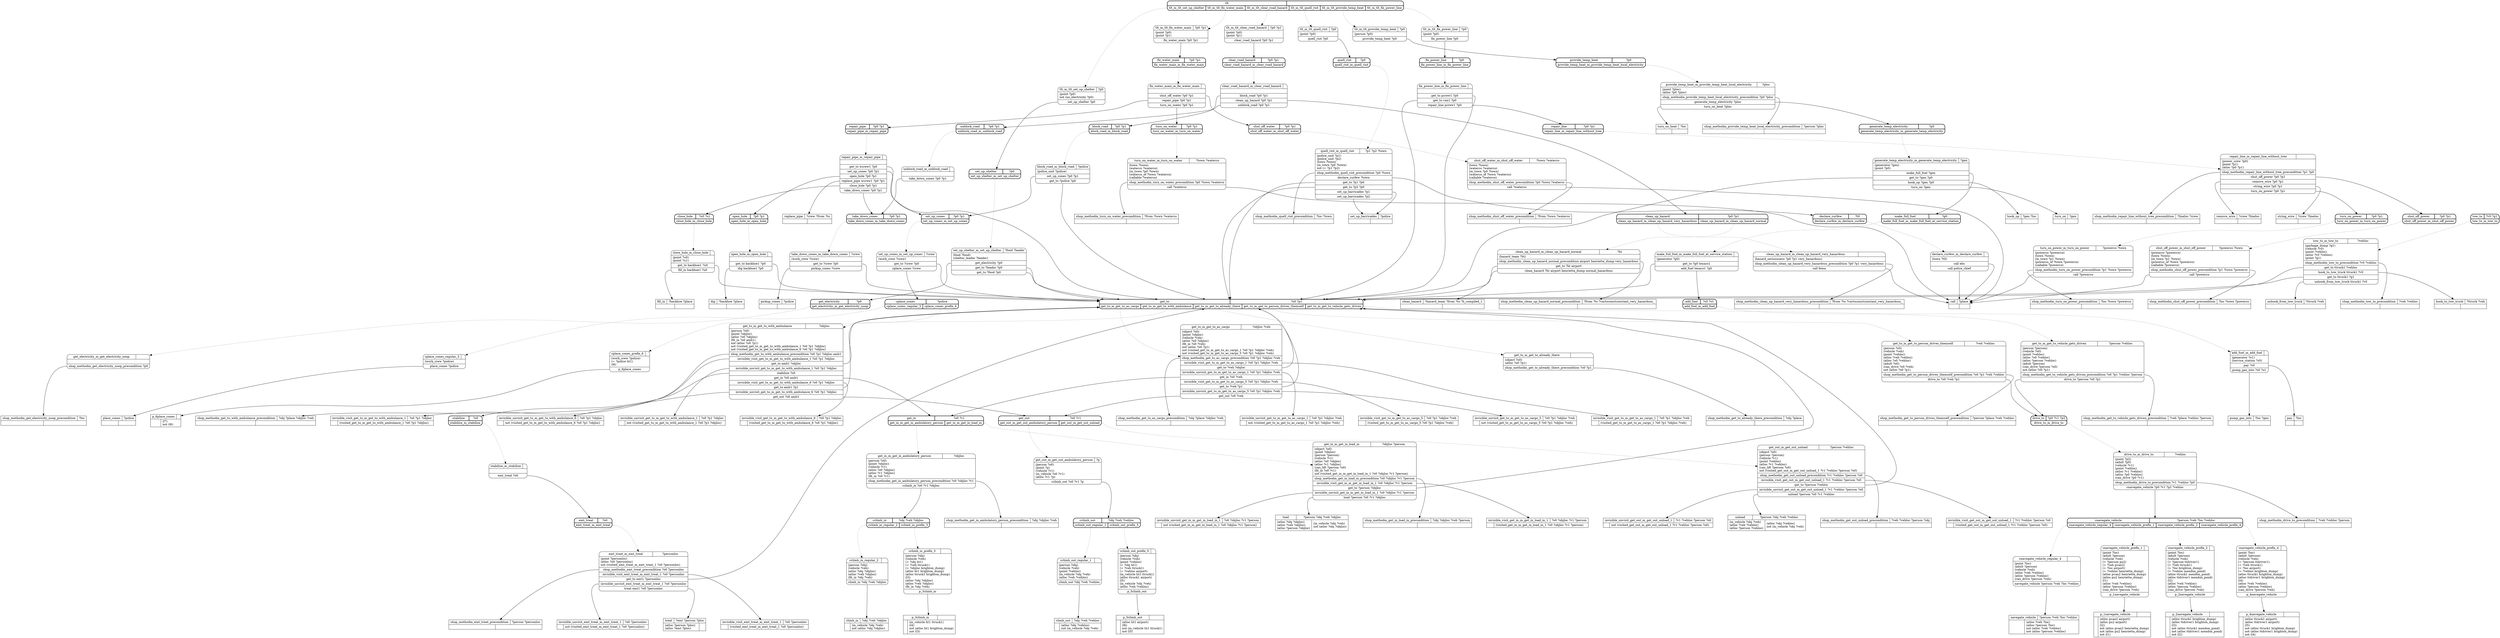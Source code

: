 // Generated by Hype
digraph "somedomain" {
  nodesep=1
  ranksep=1
  // Operators
  "navegate_vehicle" [
    shape=record
    label="{{navegate_vehicle|?person ?veh ?loc ?vehloc}|{|(atloc ?veh ?loc)\l(atloc ?person ?loc)\lnot (atloc ?veh ?vehloc)\lnot (atloc ?person ?vehloc)\l}}"
  ]
  "climb_in" [
    shape=record
    label="{{climb_in|?obj ?veh ?objloc}|{|(in_vehicle ?obj ?veh)\lnot (atloc ?obj ?objloc)\l}}"
  ]
  "climb_out" [
    shape=record
    label="{{climb_out|?obj ?veh ?vehloc}|{|(atloc ?obj ?vehloc)\lnot (in_vehicle ?obj ?veh)\l}}"
  ]
  "load" [
    shape=record
    label="{{load|?person ?obj ?veh ?objloc}|{(atloc ?obj ?objloc)\l(atloc ?veh ?objloc)\l(atloc ?person ?objloc)\l|(in_vehicle ?obj ?veh)\lnot (atloc ?obj ?objloc)\l}}"
  ]
  "unload" [
    shape=record
    label="{{unload|?person ?obj ?veh ?vehloc}|{(in_vehicle ?obj ?veh)\l(atloc ?veh ?vehloc)\l(atloc ?person ?vehloc)\l|(atloc ?obj ?vehloc)\lnot (in_vehicle ?obj ?veh)\l}}"
  ]
  "treat" [
    shape=record
    label="{{treat|?emt ?person ?ploc}|{(atloc ?person ?ploc)\l(atloc ?emt ?ploc)\l|}}"
  ]
  "call" [
    shape=record
    label="{{call|?place}|{|}}"
  ]
  "remove_wire" [
    shape=record
    label="{{remove_wire|?crew ?lineloc}|{|}}"
  ]
  "string_wire" [
    shape=record
    label="{{string_wire|?crew ?lineloc}|{|}}"
  ]
  "hook_up" [
    shape=record
    label="{{hook_up|?gen ?loc}|{|}}"
  ]
  "turn_on" [
    shape=record
    label="{{turn_on|?gen}|{|}}"
  ]
  "pay" [
    shape=record
    label="{{pay|?loc}|{|}}"
  ]
  "pump_gas_into" [
    shape=record
    label="{{pump_gas_into|?loc ?gen}|{|}}"
  ]
  "turn_on_heat" [
    shape=record
    label="{{turn_on_heat|?loc}|{|}}"
  ]
  "set_up_barricades" [
    shape=record
    label="{{set_up_barricades|?police}|{|}}"
  ]
  "place_cones" [
    shape=record
    label="{{place_cones|?police}|{|}}"
  ]
  "pickup_cones" [
    shape=record
    label="{{pickup_cones|?police}|{|}}"
  ]
  "hook_to_tow_truck" [
    shape=record
    label="{{hook_to_tow_truck|?ttruck ?veh}|{|}}"
  ]
  "unhook_from_tow_truck" [
    shape=record
    label="{{unhook_from_tow_truck|?ttruck ?veh}|{|}}"
  ]
  "dig" [
    shape=record
    label="{{dig|?backhoe ?place}|{|}}"
  ]
  "fill_in" [
    shape=record
    label="{{fill_in|?backhoe ?place}|{|}}"
  ]
  "replace_pipe" [
    shape=record
    label="{{replace_pipe|?crew ?from ?to}|{|}}"
  ]
  "clean_hazard" [
    shape=record
    label="{{clean_hazard|?hazard_team ?from ?to ?h_compiled_1}|{|}}"
  ]
  "p_1navegate_vehicle" [
    shape=record
    label="{{p_1navegate_vehicle|}|{|(atloc pvan2 airport)\l(atloc pu2 airport)\l(l2)\lnot (atloc pvan2 henrietta_dump)\lnot (atloc pu2 henrietta_dump)\lnot (l1)\l}}"
  ]
  "p_2navegate_vehicle" [
    shape=record
    label="{{p_2navegate_vehicle|}|{|(atloc ttruck1 brighton_dump)\l(atloc ttdriver1 brighton_dump)\l(l3)\lnot (atloc ttruck1 mendon_pond)\lnot (atloc ttdriver1 mendon_pond)\lnot (l2)\l}}"
  ]
  "p_3climb_in" [
    shape=record
    label="{{p_3climb_in|}|{|(in_vehicle ht1 ttruck1)\l(l4)\lnot (atloc ht1 brighton_dump)\lnot (l3)\l}}"
  ]
  "p_4navegate_vehicle" [
    shape=record
    label="{{p_4navegate_vehicle|}|{|(atloc ttruck1 airport)\l(atloc ttdriver1 airport)\l(l5)\lnot (atloc ttruck1 brighton_dump)\lnot (atloc ttdriver1 brighton_dump)\lnot (l4)\l}}"
  ]
  "p_5climb_out" [
    shape=record
    label="{{p_5climb_out|}|{|(atloc ht1 airport)\l(l6)\lnot (in_vehicle ht1 ttruck1)\lnot (l5)\l}}"
  ]
  "p_6place_cones" [
    shape=record
    label="{{p_6place_cones|}|{|(l7)\lnot (l6)\l}}"
  ]
  "shop_methodm_quell_riot_precondition" [
    shape=record
    label="{{shop_methodm_quell_riot_precondition|?loc ?town}|{|}}"
  ]
  "shop_methodm_provide_temp_heat_local_electricity_precondition" [
    shape=record
    label="{{shop_methodm_provide_temp_heat_local_electricity_precondition|?person ?ploc}|{|}}"
  ]
  "shop_methodm_clean_up_hazard_very_hazardous_precondition" [
    shape=record
    label="{{shop_methodm_clean_up_hazard_very_hazardous_precondition|?from ?to ?vartoconstconstant_very_hazardous_}|{|}}"
  ]
  "shop_methodm_clean_up_hazard_normal_precondition" [
    shape=record
    label="{{shop_methodm_clean_up_hazard_normal_precondition|?from ?to ?vartoconstconstant_very_hazardous_}|{|}}"
  ]
  "shop_methodm_get_electricity_noop_precondition" [
    shape=record
    label="{{shop_methodm_get_electricity_noop_precondition|?loc}|{|}}"
  ]
  "shop_methodm_tow_to_precondition" [
    shape=record
    label="{{shop_methodm_tow_to_precondition|?veh ?vehloc}|{|}}"
  ]
  "shop_methodm_repair_line_without_tree_precondition" [
    shape=record
    label="{{shop_methodm_repair_line_without_tree_precondition|?lineloc ?crew}|{|}}"
  ]
  "shop_methodm_shut_off_power_precondition" [
    shape=record
    label="{{shop_methodm_shut_off_power_precondition|?loc ?town ?powerco}|{|}}"
  ]
  "shop_methodm_turn_on_power_precondition" [
    shape=record
    label="{{shop_methodm_turn_on_power_precondition|?loc ?town ?powerco}|{|}}"
  ]
  "shop_methodm_shut_off_water_precondition" [
    shape=record
    label="{{shop_methodm_shut_off_water_precondition|?from ?town ?waterco}|{|}}"
  ]
  "shop_methodm_turn_on_water_precondition" [
    shape=record
    label="{{shop_methodm_turn_on_water_precondition|?from ?town ?waterco}|{|}}"
  ]
  "shop_methodm_emt_treat_precondition" [
    shape=record
    label="{{shop_methodm_emt_treat_precondition|?person ?personloc}|{|}}"
  ]
  "shop_methodm_get_to_already_there_precondition" [
    shape=record
    label="{{shop_methodm_get_to_already_there_precondition|?obj ?place}|{|}}"
  ]
  "shop_methodm_get_to_person_drives_themself_precondition" [
    shape=record
    label="{{shop_methodm_get_to_person_drives_themself_precondition|?person ?place ?veh ?vehloc}|{|}}"
  ]
  "shop_methodm_get_to_vehicle_gets_driven_precondition" [
    shape=record
    label="{{shop_methodm_get_to_vehicle_gets_driven_precondition|?veh ?place ?vehloc ?person}|{|}}"
  ]
  "shop_methodm_get_to_as_cargo_precondition" [
    shape=record
    label="{{shop_methodm_get_to_as_cargo_precondition|?obj ?place ?objloc ?veh}|{|}}"
  ]
  "shop_methodm_get_to_with_ambulance_precondition" [
    shape=record
    label="{{shop_methodm_get_to_with_ambulance_precondition|?obj ?place ?objloc ?veh}|{|}}"
  ]
  "shop_methodm_drive_to_precondition" [
    shape=record
    label="{{shop_methodm_drive_to_precondition|?veh ?vehloc ?person}|{|}}"
  ]
  "shop_methodm_get_in_ambulatory_person_precondition" [
    shape=record
    label="{{shop_methodm_get_in_ambulatory_person_precondition|?obj ?objloc ?veh}|{|}}"
  ]
  "shop_methodm_get_in_load_in_precondition" [
    shape=record
    label="{{shop_methodm_get_in_load_in_precondition|?obj ?objloc ?veh ?person}|{|}}"
  ]
  "shop_methodm_get_out_unload_precondition" [
    shape=record
    label="{{shop_methodm_get_out_unload_precondition|?veh ?vehloc ?person ?obj}|{|}}"
  ]
  "invisible_visit_get_to_m_get_to_as_cargo_1" [
    shape=record
    label="{{invisible_visit_get_to_m_get_to_as_cargo_1|?o0 ?p1 ?objloc ?veh}|{|(visited_get_to_m_get_to_as_cargo_1 ?o0 ?p1 ?objloc ?veh)\l}}"
  ]
  "invisible_unvisit_get_to_m_get_to_as_cargo_1" [
    shape=record
    label="{{invisible_unvisit_get_to_m_get_to_as_cargo_1|?o0 ?p1 ?objloc ?veh}|{|not (visited_get_to_m_get_to_as_cargo_1 ?o0 ?p1 ?objloc ?veh)\l}}"
  ]
  "invisible_visit_get_in_m_get_in_load_in_1" [
    shape=record
    label="{{invisible_visit_get_in_m_get_in_load_in_1|?o0 ?objloc ?v1 ?person}|{|(visited_get_in_m_get_in_load_in_1 ?o0 ?objloc ?v1 ?person)\l}}"
  ]
  "invisible_unvisit_get_in_m_get_in_load_in_1" [
    shape=record
    label="{{invisible_unvisit_get_in_m_get_in_load_in_1|?o0 ?objloc ?v1 ?person}|{|not (visited_get_in_m_get_in_load_in_1 ?o0 ?objloc ?v1 ?person)\l}}"
  ]
  "invisible_visit_get_to_m_get_to_as_cargo_5" [
    shape=record
    label="{{invisible_visit_get_to_m_get_to_as_cargo_5|?o0 ?p1 ?objloc ?veh}|{|(visited_get_to_m_get_to_as_cargo_5 ?o0 ?p1 ?objloc ?veh)\l}}"
  ]
  "invisible_unvisit_get_to_m_get_to_as_cargo_5" [
    shape=record
    label="{{invisible_unvisit_get_to_m_get_to_as_cargo_5|?o0 ?p1 ?objloc ?veh}|{|not (visited_get_to_m_get_to_as_cargo_5 ?o0 ?p1 ?objloc ?veh)\l}}"
  ]
  "invisible_visit_get_out_m_get_out_unload_1" [
    shape=record
    label="{{invisible_visit_get_out_m_get_out_unload_1|?v1 ?vehloc ?person ?o0}|{|(visited_get_out_m_get_out_unload_1 ?v1 ?vehloc ?person ?o0)\l}}"
  ]
  "invisible_unvisit_get_out_m_get_out_unload_1" [
    shape=record
    label="{{invisible_unvisit_get_out_m_get_out_unload_1|?v1 ?vehloc ?person ?o0}|{|not (visited_get_out_m_get_out_unload_1 ?v1 ?vehloc ?person ?o0)\l}}"
  ]
  "invisible_visit_get_to_m_get_to_with_ambulance_1" [
    shape=record
    label="{{invisible_visit_get_to_m_get_to_with_ambulance_1|?o0 ?p1 ?objloc}|{|(visited_get_to_m_get_to_with_ambulance_1 ?o0 ?p1 ?objloc)\l}}"
  ]
  "invisible_unvisit_get_to_m_get_to_with_ambulance_1" [
    shape=record
    label="{{invisible_unvisit_get_to_m_get_to_with_ambulance_1|?o0 ?p1 ?objloc}|{|not (visited_get_to_m_get_to_with_ambulance_1 ?o0 ?p1 ?objloc)\l}}"
  ]
  "invisible_visit_emt_treat_m_emt_treat_1" [
    shape=record
    label="{{invisible_visit_emt_treat_m_emt_treat_1|?o0 ?personloc}|{|(visited_emt_treat_m_emt_treat_1 ?o0 ?personloc)\l}}"
  ]
  "invisible_unvisit_emt_treat_m_emt_treat_1" [
    shape=record
    label="{{invisible_unvisit_emt_treat_m_emt_treat_1|?o0 ?personloc}|{|not (visited_emt_treat_m_emt_treat_1 ?o0 ?personloc)\l}}"
  ]
  "invisible_visit_get_to_m_get_to_with_ambulance_6" [
    shape=record
    label="{{invisible_visit_get_to_m_get_to_with_ambulance_6|?o0 ?p1 ?objloc}|{|(visited_get_to_m_get_to_with_ambulance_6 ?o0 ?p1 ?objloc)\l}}"
  ]
  "invisible_unvisit_get_to_m_get_to_with_ambulance_6" [
    shape=record
    label="{{invisible_unvisit_get_to_m_get_to_with_ambulance_6|?o0 ?p1 ?objloc}|{|not (visited_get_to_m_get_to_with_ambulance_6 ?o0 ?p1 ?objloc)\l}}"
  ]
  // Methods
  "tlt" [
    shape=Mrecord
    style=bold
    label="{{tlt|}|{<n0>tlt_m_tlt_set_up_shelter|<n1>tlt_m_tlt_fix_water_main|<n2>tlt_m_tlt_clear_road_hazard|<n3>tlt_m_tlt_quell_riot|<n4>tlt_m_tlt_provide_temp_heat|<n5>tlt_m_tlt_fix_power_line}}"
  ]
  "label_tlt_m_tlt_set_up_shelter" [
    shape=Mrecord
    label="{{tlt_m_tlt_set_up_shelter|?p0}|(point ?p0)\lnot (no_electricity ?p0)\l|<n0>set_up_shelter ?p0}"
  ]
  "tlt":n0 -> "label_tlt_m_tlt_set_up_shelter" [style=dotted]
  "label_tlt_m_tlt_set_up_shelter":n0 -> "set_up_shelter"
  "label_tlt_m_tlt_fix_water_main" [
    shape=Mrecord
    label="{{tlt_m_tlt_fix_water_main|?p0 ?p1}|(point ?p0)\l(point ?p1)\l|<n0>fix_water_main ?p0 ?p1}"
  ]
  "tlt":n1 -> "label_tlt_m_tlt_fix_water_main" [style=dotted]
  "label_tlt_m_tlt_fix_water_main":n0 -> "fix_water_main"
  "label_tlt_m_tlt_clear_road_hazard" [
    shape=Mrecord
    label="{{tlt_m_tlt_clear_road_hazard|?p0 ?p1}|(point ?p0)\l(point ?p1)\l|<n0>clear_road_hazard ?p0 ?p1}"
  ]
  "tlt":n2 -> "label_tlt_m_tlt_clear_road_hazard" [style=dotted]
  "label_tlt_m_tlt_clear_road_hazard":n0 -> "clear_road_hazard"
  "label_tlt_m_tlt_quell_riot" [
    shape=Mrecord
    label="{{tlt_m_tlt_quell_riot|?p0}|(point ?p0)\l|<n0>quell_riot ?p0}"
  ]
  "tlt":n3 -> "label_tlt_m_tlt_quell_riot" [style=dotted]
  "label_tlt_m_tlt_quell_riot":n0 -> "quell_riot"
  "label_tlt_m_tlt_provide_temp_heat" [
    shape=Mrecord
    label="{{tlt_m_tlt_provide_temp_heat|?p0}|(person ?p0)\l|<n0>provide_temp_heat ?p0}"
  ]
  "tlt":n4 -> "label_tlt_m_tlt_provide_temp_heat" [style=dotted]
  "label_tlt_m_tlt_provide_temp_heat":n0 -> "provide_temp_heat"
  "label_tlt_m_tlt_fix_power_line" [
    shape=Mrecord
    label="{{tlt_m_tlt_fix_power_line|?p0}|(point ?p0)\l|<n0>fix_power_line ?p0}"
  ]
  "tlt":n5 -> "label_tlt_m_tlt_fix_power_line" [style=dotted]
  "label_tlt_m_tlt_fix_power_line":n0 -> "fix_power_line"
  "set_up_shelter" [
    shape=Mrecord
    style=bold
    label="{{set_up_shelter|?p0}|{<n0>set_up_shelter_m_set_up_shelter}}"
  ]
  "label_set_up_shelter_m_set_up_shelter" [
    shape=Mrecord
    label="{{set_up_shelter_m_set_up_shelter|?food ?leader}|(food ?food)\l(shelter_leader ?leader)\l|<n0>get_electricity ?p0|<n1>get_to ?leader ?p0|<n2>get_to ?food ?p0}"
  ]
  "set_up_shelter":n0 -> "label_set_up_shelter_m_set_up_shelter" [style=dotted]
  "label_set_up_shelter_m_set_up_shelter":n0 -> "get_electricity"
  "label_set_up_shelter_m_set_up_shelter":n1 -> "get_to"
  "label_set_up_shelter_m_set_up_shelter":n2 -> "get_to"
  "fix_water_main" [
    shape=Mrecord
    style=bold
    label="{{fix_water_main|?p0 ?p1}|{<n0>fix_water_main_m_fix_water_main}}"
  ]
  "label_fix_water_main_m_fix_water_main" [
    shape=Mrecord
    label="{{fix_water_main_m_fix_water_main|}||<n0>shut_off_water ?p0 ?p1|<n1>repair_pipe ?p0 ?p1|<n2>turn_on_water ?p0 ?p1}"
  ]
  "fix_water_main":n0 -> "label_fix_water_main_m_fix_water_main" [style=dotted]
  "label_fix_water_main_m_fix_water_main":n0 -> "shut_off_water"
  "label_fix_water_main_m_fix_water_main":n1 -> "repair_pipe"
  "label_fix_water_main_m_fix_water_main":n2 -> "turn_on_water"
  "clear_road_hazard" [
    shape=Mrecord
    style=bold
    label="{{clear_road_hazard|?p0 ?p1}|{<n0>clear_road_hazard_m_clear_road_hazard}}"
  ]
  "label_clear_road_hazard_m_clear_road_hazard" [
    shape=Mrecord
    label="{{clear_road_hazard_m_clear_road_hazard|}||<n0>block_road ?p0 ?p1|<n1>clean_up_hazard ?p0 ?p1|<n2>unblock_road ?p0 ?p1}"
  ]
  "clear_road_hazard":n0 -> "label_clear_road_hazard_m_clear_road_hazard" [style=dotted]
  "label_clear_road_hazard_m_clear_road_hazard":n0 -> "block_road"
  "label_clear_road_hazard_m_clear_road_hazard":n1 -> "clean_up_hazard"
  "label_clear_road_hazard_m_clear_road_hazard":n2 -> "unblock_road"
  "quell_riot" [
    shape=Mrecord
    style=bold
    label="{{quell_riot|?p0}|{<n0>quell_riot_m_quell_riot}}"
  ]
  "label_quell_riot_m_quell_riot" [
    shape=Mrecord
    label="{{quell_riot_m_quell_riot|?p1 ?p2 ?town}|(police_unit ?p1)\l(police_unit ?p2)\l(town ?town)\l(in_town ?p0 ?town)\lnot (= ?p1 ?p2)\l|<n0>shop_methodm_quell_riot_precondition ?p0 ?town|<n1>declare_curfew ?town|<n2>get_to ?p1 ?p0|<n3>get_to ?p2 ?p0|<n4>set_up_barricades ?p1|<n5>set_up_barricades ?p2}"
  ]
  "quell_riot":n0 -> "label_quell_riot_m_quell_riot" [style=dotted]
  "label_quell_riot_m_quell_riot":n0 -> "shop_methodm_quell_riot_precondition"
  "label_quell_riot_m_quell_riot":n1 -> "declare_curfew"
  "label_quell_riot_m_quell_riot":n2 -> "get_to"
  "label_quell_riot_m_quell_riot":n3 -> "get_to"
  "label_quell_riot_m_quell_riot":n4 -> "set_up_barricades"
  "label_quell_riot_m_quell_riot":n5 -> "set_up_barricades"
  "provide_temp_heat" [
    shape=Mrecord
    style=bold
    label="{{provide_temp_heat|?p0}|{<n0>provide_temp_heat_m_provide_temp_heat_local_electricity}}"
  ]
  "label_provide_temp_heat_m_provide_temp_heat_local_electricity" [
    shape=Mrecord
    label="{{provide_temp_heat_m_provide_temp_heat_local_electricity|?ploc}|(point ?ploc)\l(atloc ?p0 ?ploc)\l|<n0>shop_methodm_provide_temp_heat_local_electricity_precondition ?p0 ?ploc|<n1>generate_temp_electricity ?ploc|<n2>turn_on_heat ?ploc}"
  ]
  "provide_temp_heat":n0 -> "label_provide_temp_heat_m_provide_temp_heat_local_electricity" [style=dotted]
  "label_provide_temp_heat_m_provide_temp_heat_local_electricity":n0 -> "shop_methodm_provide_temp_heat_local_electricity_precondition"
  "label_provide_temp_heat_m_provide_temp_heat_local_electricity":n1 -> "generate_temp_electricity"
  "label_provide_temp_heat_m_provide_temp_heat_local_electricity":n2 -> "turn_on_heat"
  "fix_power_line" [
    shape=Mrecord
    style=bold
    label="{{fix_power_line|?p0}|{<n0>fix_power_line_m_fix_power_line}}"
  ]
  "label_fix_power_line_m_fix_power_line" [
    shape=Mrecord
    label="{{fix_power_line_m_fix_power_line|}||<n0>get_to pcrew1 ?p0|<n1>get_to van1 ?p0|<n2>repair_line pcrew1 ?p0}"
  ]
  "fix_power_line":n0 -> "label_fix_power_line_m_fix_power_line" [style=dotted]
  "label_fix_power_line_m_fix_power_line":n0 -> "get_to"
  "label_fix_power_line_m_fix_power_line":n1 -> "get_to"
  "label_fix_power_line_m_fix_power_line":n2 -> "repair_line"
  "turn_on_power" [
    shape=Mrecord
    style=bold
    label="{{turn_on_power|?p0 ?p1}|{<n0>turn_on_power_m_turn_on_power}}"
  ]
  "label_turn_on_power_m_turn_on_power" [
    shape=Mrecord
    label="{{turn_on_power_m_turn_on_power|?powerco ?town}|(powerco ?powerco)\l(town ?town)\l(in_town ?p1 ?town)\l(powerco_of ?town ?powerco)\l(callable ?powerco)\l|<n0>shop_methodm_turn_on_power_precondition ?p1 ?town ?powerco|<n1>call ?powerco}"
  ]
  "turn_on_power":n0 -> "label_turn_on_power_m_turn_on_power" [style=dotted]
  "label_turn_on_power_m_turn_on_power":n0 -> "shop_methodm_turn_on_power_precondition"
  "label_turn_on_power_m_turn_on_power":n1 -> "call"
  "close_hole" [
    shape=Mrecord
    style=bold
    label="{{close_hole|?u0 ?u1}|{<n0>close_hole_m_close_hole}}"
  ]
  "label_close_hole_m_close_hole" [
    shape=Mrecord
    label="{{close_hole_m_close_hole|}|(point ?u0)\l(point ?u1)\l|<n0>get_to backhoe1 ?u0|<n1>fill_in backhoe1 ?u0}"
  ]
  "close_hole":n0 -> "label_close_hole_m_close_hole" [style=dotted]
  "label_close_hole_m_close_hole":n0 -> "get_to"
  "label_close_hole_m_close_hole":n1 -> "fill_in"
  "set_up_cones" [
    shape=Mrecord
    style=bold
    label="{{set_up_cones|?p0 ?p1}|{<n0>set_up_cones_m_set_up_cones}}"
  ]
  "label_set_up_cones_m_set_up_cones" [
    shape=Mrecord
    label="{{set_up_cones_m_set_up_cones|?crew}|(work_crew ?crew)\l|<n0>get_to ?crew ?p0|<n1>cplace_cones ?crew}"
  ]
  "set_up_cones":n0 -> "label_set_up_cones_m_set_up_cones" [style=dotted]
  "label_set_up_cones_m_set_up_cones":n0 -> "get_to"
  "label_set_up_cones_m_set_up_cones":n1 -> "cplace_cones"
  "get_in" [
    shape=Mrecord
    style=bold
    label="{{get_in|?o0 ?v1}|{<n0>get_in_m_get_in_ambulatory_person|<n1>get_in_m_get_in_load_in}}"
  ]
  "label_get_in_m_get_in_ambulatory_person" [
    shape=Mrecord
    label="{{get_in_m_get_in_ambulatory_person|?objloc}|(person ?o0)\l(point ?objloc)\l(vehicle ?v1)\l(atloc ?o0 ?objloc)\l(atloc ?v1 ?objloc)\l(fit_in ?o0 ?v1)\l|<n0>shop_methodm_get_in_ambulatory_person_precondition ?o0 ?objloc ?v1|<n1>cclimb_in ?o0 ?v1 ?objloc}"
  ]
  "get_in":n0 -> "label_get_in_m_get_in_ambulatory_person" [style=dotted]
  "label_get_in_m_get_in_ambulatory_person":n0 -> "shop_methodm_get_in_ambulatory_person_precondition"
  "label_get_in_m_get_in_ambulatory_person":n1 -> "cclimb_in"
  "label_get_in_m_get_in_load_in" [
    shape=Mrecord
    label="{{get_in_m_get_in_load_in|?objloc ?person}|(object ?o0)\l(point ?objloc)\l(person ?person)\l(vehicle ?v1)\l(atloc ?o0 ?objloc)\l(atloc ?v1 ?objloc)\l(can_lift ?person ?o0)\l(fit_in ?o0 ?v1)\lnot (visited_get_in_m_get_in_load_in_1 ?o0 ?objloc ?v1 ?person)\l|<n0>shop_methodm_get_in_load_in_precondition ?o0 ?objloc ?v1 ?person|<n1>invisible_visit_get_in_m_get_in_load_in_1 ?o0 ?objloc ?v1 ?person|<n2>get_to ?person ?objloc|<n3>invisible_unvisit_get_in_m_get_in_load_in_1 ?o0 ?objloc ?v1 ?person|<n4>load ?person ?o0 ?v1 ?objloc}"
  ]
  "get_in":n1 -> "label_get_in_m_get_in_load_in" [style=dotted]
  "label_get_in_m_get_in_load_in":n0 -> "shop_methodm_get_in_load_in_precondition"
  "label_get_in_m_get_in_load_in":n1 -> "invisible_visit_get_in_m_get_in_load_in_1"
  "label_get_in_m_get_in_load_in":n2 -> "get_to"
  "label_get_in_m_get_in_load_in":n3 -> "invisible_unvisit_get_in_m_get_in_load_in_1"
  "label_get_in_m_get_in_load_in":n4 -> "load"
  "get_to" [
    shape=Mrecord
    style=bold
    label="{{get_to|?o0 ?p1}|{<n0>get_to_m_get_to_as_cargo|<n1>get_to_m_get_to_with_ambulance|<n2>get_to_m_get_to_already_there|<n3>get_to_m_get_to_person_drives_themself|<n4>get_to_m_get_to_vehicle_gets_driven}}"
  ]
  "label_get_to_m_get_to_as_cargo" [
    shape=Mrecord
    label="{{get_to_m_get_to_as_cargo|?objloc ?veh}|(object ?o0)\l(point ?objloc)\l(vehicle ?veh)\l(atloc ?o0 ?objloc)\l(fit_in ?o0 ?veh)\lnot (atloc ?o0 ?p1)\lnot (visited_get_to_m_get_to_as_cargo_1 ?o0 ?p1 ?objloc ?veh)\lnot (visited_get_to_m_get_to_as_cargo_5 ?o0 ?p1 ?objloc ?veh)\l|<n0>shop_methodm_get_to_as_cargo_precondition ?o0 ?p1 ?objloc ?veh|<n1>invisible_visit_get_to_m_get_to_as_cargo_1 ?o0 ?p1 ?objloc ?veh|<n2>get_to ?veh ?objloc|<n3>invisible_unvisit_get_to_m_get_to_as_cargo_1 ?o0 ?p1 ?objloc ?veh|<n4>get_in ?o0 ?veh|<n5>invisible_visit_get_to_m_get_to_as_cargo_5 ?o0 ?p1 ?objloc ?veh|<n6>get_to ?veh ?p1|<n7>invisible_unvisit_get_to_m_get_to_as_cargo_5 ?o0 ?p1 ?objloc ?veh|<n8>get_out ?o0 ?veh}"
  ]
  "get_to":n0 -> "label_get_to_m_get_to_as_cargo" [style=dotted]
  "label_get_to_m_get_to_as_cargo":n0 -> "shop_methodm_get_to_as_cargo_precondition"
  "label_get_to_m_get_to_as_cargo":n1 -> "invisible_visit_get_to_m_get_to_as_cargo_1"
  "label_get_to_m_get_to_as_cargo":n2 -> "get_to"
  "label_get_to_m_get_to_as_cargo":n3 -> "invisible_unvisit_get_to_m_get_to_as_cargo_1"
  "label_get_to_m_get_to_as_cargo":n4 -> "get_in"
  "label_get_to_m_get_to_as_cargo":n5 -> "invisible_visit_get_to_m_get_to_as_cargo_5"
  "label_get_to_m_get_to_as_cargo":n6 -> "get_to"
  "label_get_to_m_get_to_as_cargo":n7 -> "invisible_unvisit_get_to_m_get_to_as_cargo_5"
  "label_get_to_m_get_to_as_cargo":n8 -> "get_out"
  "label_get_to_m_get_to_with_ambulance" [
    shape=Mrecord
    label="{{get_to_m_get_to_with_ambulance|?objloc}|(person ?o0)\l(point ?objloc)\l(atloc ?o0 ?objloc)\l(fit_in ?o0 amb1)\lnot (atloc ?o0 ?p1)\lnot (visited_get_to_m_get_to_with_ambulance_1 ?o0 ?p1 ?objloc)\lnot (visited_get_to_m_get_to_with_ambulance_6 ?o0 ?p1 ?objloc)\l|<n0>shop_methodm_get_to_with_ambulance_precondition ?o0 ?p1 ?objloc amb1|<n1>invisible_visit_get_to_m_get_to_with_ambulance_1 ?o0 ?p1 ?objloc|<n2>get_to amb1 ?objloc|<n3>invisible_unvisit_get_to_m_get_to_with_ambulance_1 ?o0 ?p1 ?objloc|<n4>stabilize ?o0|<n5>get_in ?o0 amb1|<n6>invisible_visit_get_to_m_get_to_with_ambulance_6 ?o0 ?p1 ?objloc|<n7>get_to amb1 ?p1|<n8>invisible_unvisit_get_to_m_get_to_with_ambulance_6 ?o0 ?p1 ?objloc|<n9>get_out ?o0 amb1}"
  ]
  "get_to":n1 -> "label_get_to_m_get_to_with_ambulance" [style=dotted]
  "label_get_to_m_get_to_with_ambulance":n0 -> "shop_methodm_get_to_with_ambulance_precondition"
  "label_get_to_m_get_to_with_ambulance":n1 -> "invisible_visit_get_to_m_get_to_with_ambulance_1"
  "label_get_to_m_get_to_with_ambulance":n2 -> "get_to"
  "label_get_to_m_get_to_with_ambulance":n3 -> "invisible_unvisit_get_to_m_get_to_with_ambulance_1"
  "label_get_to_m_get_to_with_ambulance":n4 -> "stabilize"
  "label_get_to_m_get_to_with_ambulance":n5 -> "get_in"
  "label_get_to_m_get_to_with_ambulance":n6 -> "invisible_visit_get_to_m_get_to_with_ambulance_6"
  "label_get_to_m_get_to_with_ambulance":n7 -> "get_to"
  "label_get_to_m_get_to_with_ambulance":n8 -> "invisible_unvisit_get_to_m_get_to_with_ambulance_6"
  "label_get_to_m_get_to_with_ambulance":n9 -> "get_out"
  "label_get_to_m_get_to_already_there" [
    shape=Mrecord
    label="{{get_to_m_get_to_already_there|}|(object ?o0)\l(atloc ?o0 ?p1)\l|<n0>shop_methodm_get_to_already_there_precondition ?o0 ?p1}"
  ]
  "get_to":n2 -> "label_get_to_m_get_to_already_there" [style=dotted]
  "label_get_to_m_get_to_already_there":n0 -> "shop_methodm_get_to_already_there_precondition"
  "label_get_to_m_get_to_person_drives_themself" [
    shape=Mrecord
    label="{{get_to_m_get_to_person_drives_themself|?veh ?vehloc}|(person ?o0)\l(vehicle ?veh)\l(point ?vehloc)\l(atloc ?veh ?vehloc)\l(atloc ?o0 ?vehloc)\l(adult ?o0)\l(can_drive ?o0 ?veh)\lnot (atloc ?o0 ?p1)\l|<n0>shop_methodm_get_to_person_drives_themself_precondition ?o0 ?p1 ?veh ?vehloc|<n1>drive_to ?o0 ?veh ?p1}"
  ]
  "get_to":n3 -> "label_get_to_m_get_to_person_drives_themself" [style=dotted]
  "label_get_to_m_get_to_person_drives_themself":n0 -> "shop_methodm_get_to_person_drives_themself_precondition"
  "label_get_to_m_get_to_person_drives_themself":n1 -> "drive_to"
  "label_get_to_m_get_to_vehicle_gets_driven" [
    shape=Mrecord
    label="{{get_to_m_get_to_vehicle_gets_driven|?person ?vehloc}|(person ?person)\l(vehicle ?o0)\l(point ?vehloc)\l(atloc ?o0 ?vehloc)\l(atloc ?person ?vehloc)\l(adult ?person)\l(can_drive ?person ?o0)\lnot (atloc ?o0 ?p1)\l|<n0>shop_methodm_get_to_vehicle_gets_driven_precondition ?o0 ?p1 ?vehloc ?person|<n1>drive_to ?person ?o0 ?p1}"
  ]
  "get_to":n4 -> "label_get_to_m_get_to_vehicle_gets_driven" [style=dotted]
  "label_get_to_m_get_to_vehicle_gets_driven":n0 -> "shop_methodm_get_to_vehicle_gets_driven_precondition"
  "label_get_to_m_get_to_vehicle_gets_driven":n1 -> "drive_to"
  "block_road" [
    shape=Mrecord
    style=bold
    label="{{block_road|?p0 ?p1}|{<n0>block_road_m_block_road}}"
  ]
  "label_block_road_m_block_road" [
    shape=Mrecord
    label="{{block_road_m_block_road|?police}|(police_unit ?police)\l|<n0>set_up_cones ?p0 ?p1|<n1>get_to ?police ?p0}"
  ]
  "block_road":n0 -> "label_block_road_m_block_road" [style=dotted]
  "label_block_road_m_block_road":n0 -> "set_up_cones"
  "label_block_road_m_block_road":n1 -> "get_to"
  "take_down_cones" [
    shape=Mrecord
    style=bold
    label="{{take_down_cones|?p0 ?p1}|{<n0>take_down_cones_m_take_down_cones}}"
  ]
  "label_take_down_cones_m_take_down_cones" [
    shape=Mrecord
    label="{{take_down_cones_m_take_down_cones|?crew}|(work_crew ?crew)\l|<n0>get_to ?crew ?p0|<n1>pickup_cones ?crew}"
  ]
  "take_down_cones":n0 -> "label_take_down_cones_m_take_down_cones" [style=dotted]
  "label_take_down_cones_m_take_down_cones":n0 -> "get_to"
  "label_take_down_cones_m_take_down_cones":n1 -> "pickup_cones"
  "shut_off_power" [
    shape=Mrecord
    style=bold
    label="{{shut_off_power|?p0 ?p1}|{<n0>shut_off_power_m_shut_off_power}}"
  ]
  "label_shut_off_power_m_shut_off_power" [
    shape=Mrecord
    label="{{shut_off_power_m_shut_off_power|?powerco ?town}|(powerco ?powerco)\l(town ?town)\l(in_town ?p1 ?town)\l(powerco_of ?town ?powerco)\l(callable ?powerco)\l|<n0>shop_methodm_shut_off_power_precondition ?p1 ?town ?powerco|<n1>call ?powerco}"
  ]
  "shut_off_power":n0 -> "label_shut_off_power_m_shut_off_power" [style=dotted]
  "label_shut_off_power_m_shut_off_power":n0 -> "shop_methodm_shut_off_power_precondition"
  "label_shut_off_power_m_shut_off_power":n1 -> "call"
  "open_hole" [
    shape=Mrecord
    style=bold
    label="{{open_hole|?p0 ?p1}|{<n0>open_hole_m_open_hole}}"
  ]
  "label_open_hole_m_open_hole" [
    shape=Mrecord
    label="{{open_hole_m_open_hole|}||<n0>get_to backhoe1 ?p0|<n1>dig backhoe1 ?p0}"
  ]
  "open_hole":n0 -> "label_open_hole_m_open_hole" [style=dotted]
  "label_open_hole_m_open_hole":n0 -> "get_to"
  "label_open_hole_m_open_hole":n1 -> "dig"
  "declare_curfew" [
    shape=Mrecord
    style=bold
    label="{{declare_curfew|?t0}|{<n0>declare_curfew_m_declare_curfew}}"
  ]
  "label_declare_curfew_m_declare_curfew" [
    shape=Mrecord
    label="{{declare_curfew_m_declare_curfew|}|(town ?t0)\l|<n0>call ebs|<n1>call police_chief}"
  ]
  "declare_curfew":n0 -> "label_declare_curfew_m_declare_curfew" [style=dotted]
  "label_declare_curfew_m_declare_curfew":n0 -> "call"
  "label_declare_curfew_m_declare_curfew":n1 -> "call"
  "turn_on_water" [
    shape=Mrecord
    style=bold
    label="{{turn_on_water|?p0 ?p1}|{<n0>turn_on_water_m_turn_on_water}}"
  ]
  "label_turn_on_water_m_turn_on_water" [
    shape=Mrecord
    label="{{turn_on_water_m_turn_on_water|?town ?waterco}|(town ?town)\l(waterco ?waterco)\l(in_town ?p0 ?town)\l(waterco_of ?town ?waterco)\l(callable ?waterco)\l|<n0>shop_methodm_turn_on_water_precondition ?p0 ?town ?waterco|<n1>call ?waterco}"
  ]
  "turn_on_water":n0 -> "label_turn_on_water_m_turn_on_water" [style=dotted]
  "label_turn_on_water_m_turn_on_water":n0 -> "shop_methodm_turn_on_water_precondition"
  "label_turn_on_water_m_turn_on_water":n1 -> "call"
  "shut_off_water" [
    shape=Mrecord
    style=bold
    label="{{shut_off_water|?p0 ?p1}|{<n0>shut_off_water_m_shut_off_water}}"
  ]
  "label_shut_off_water_m_shut_off_water" [
    shape=Mrecord
    label="{{shut_off_water_m_shut_off_water|?town ?waterco}|(town ?town)\l(waterco ?waterco)\l(in_town ?p0 ?town)\l(waterco_of ?town ?waterco)\l(callable ?waterco)\l|<n0>shop_methodm_shut_off_water_precondition ?p0 ?town ?waterco|<n1>call ?waterco}"
  ]
  "shut_off_water":n0 -> "label_shut_off_water_m_shut_off_water" [style=dotted]
  "label_shut_off_water_m_shut_off_water":n0 -> "shop_methodm_shut_off_water_precondition"
  "label_shut_off_water_m_shut_off_water":n1 -> "call"
  "clean_up_hazard" [
    shape=Mrecord
    style=bold
    label="{{clean_up_hazard|?p0 ?p1}|{<n0>clean_up_hazard_m_clean_up_hazard_very_hazardous|<n1>clean_up_hazard_m_clean_up_hazard_normal}}"
  ]
  "label_clean_up_hazard_m_clean_up_hazard_very_hazardous" [
    shape=Mrecord
    label="{{clean_up_hazard_m_clean_up_hazard_very_hazardous|}|(hazard_seriousness ?p0 ?p1 very_hazardous)\l|<n0>shop_methodm_clean_up_hazard_very_hazardous_precondition ?p0 ?p1 very_hazardous|<n1>call fema}"
  ]
  "clean_up_hazard":n0 -> "label_clean_up_hazard_m_clean_up_hazard_very_hazardous" [style=dotted]
  "label_clean_up_hazard_m_clean_up_hazard_very_hazardous":n0 -> "shop_methodm_clean_up_hazard_very_hazardous_precondition"
  "label_clean_up_hazard_m_clean_up_hazard_very_hazardous":n1 -> "call"
  "label_clean_up_hazard_m_clean_up_hazard_normal" [
    shape=Mrecord
    label="{{clean_up_hazard_m_clean_up_hazard_normal|?ht}|(hazard_team ?ht)\l|<n0>shop_methodm_clean_up_hazard_normal_precondition airport henrietta_dump very_hazardous|<n1>get_to ?ht airport|<n2>clean_hazard ?ht airport henrietta_dump normal_hazardous}"
  ]
  "clean_up_hazard":n1 -> "label_clean_up_hazard_m_clean_up_hazard_normal" [style=dotted]
  "label_clean_up_hazard_m_clean_up_hazard_normal":n0 -> "shop_methodm_clean_up_hazard_normal_precondition"
  "label_clean_up_hazard_m_clean_up_hazard_normal":n1 -> "get_to"
  "label_clean_up_hazard_m_clean_up_hazard_normal":n2 -> "clean_hazard"
  "drive_to" [
    shape=Mrecord
    style=bold
    label="{{drive_to|?p0 ?v1 ?p2}|{<n0>drive_to_m_drive_to}}"
  ]
  "label_drive_to_m_drive_to" [
    shape=Mrecord
    label="{{drive_to_m_drive_to|?vehloc}|(point ?p2)\l(adult ?p0)\l(vehicle ?v1)\l(point ?vehloc)\l(atloc ?v1 ?vehloc)\l(atloc ?p0 ?vehloc)\l(can_drive ?p0 ?v1)\l|<n0>shop_methodm_drive_to_precondition ?v1 ?vehloc ?p0|<n1>cnavegate_vehicle ?p0 ?v1 ?p2 ?vehloc}"
  ]
  "drive_to":n0 -> "label_drive_to_m_drive_to" [style=dotted]
  "label_drive_to_m_drive_to":n0 -> "shop_methodm_drive_to_precondition"
  "label_drive_to_m_drive_to":n1 -> "cnavegate_vehicle"
  "stabilize" [
    shape=Mrecord
    style=bold
    label="{{stabilize|?o0}|{<n0>stabilize_m_stabilize}}"
  ]
  "label_stabilize_m_stabilize" [
    shape=Mrecord
    label="{{stabilize_m_stabilize|}||<n0>emt_treat ?o0}"
  ]
  "stabilize":n0 -> "label_stabilize_m_stabilize" [style=dotted]
  "label_stabilize_m_stabilize":n0 -> "emt_treat"
  "unblock_road" [
    shape=Mrecord
    style=bold
    label="{{unblock_road|?p0 ?p1}|{<n0>unblock_road_m_unblock_road}}"
  ]
  "label_unblock_road_m_unblock_road" [
    shape=Mrecord
    label="{{unblock_road_m_unblock_road|}||<n0>take_down_cones ?p0 ?p1}"
  ]
  "unblock_road":n0 -> "label_unblock_road_m_unblock_road" [style=dotted]
  "label_unblock_road_m_unblock_road":n0 -> "take_down_cones"
  "tow_to" [
    shape=Mrecord
    style=bold
    label="{{tow_to|?v0 ?g1}|{<n0>tow_to_m_tow_to}}"
  ]
  "label_tow_to_m_tow_to" [
    shape=Mrecord
    label="{{tow_to_m_tow_to|?vehloc}|(garbage_dump ?g1)\l(vehicle ?v0)\l(point ?vehloc)\l(atloc ?v0 ?vehloc)\l(point ?g1)\l|<n0>shop_methodm_tow_to_precondition ?v0 ?vehloc|<n1>get_to ttruck1 ?vehloc|<n2>hook_to_tow_truck ttruck1 ?v0|<n3>get_to ttruck1 ?g1|<n4>unhook_from_tow_truck ttruck1 ?v0}"
  ]
  "tow_to":n0 -> "label_tow_to_m_tow_to" [style=dotted]
  "label_tow_to_m_tow_to":n0 -> "shop_methodm_tow_to_precondition"
  "label_tow_to_m_tow_to":n1 -> "get_to"
  "label_tow_to_m_tow_to":n2 -> "hook_to_tow_truck"
  "label_tow_to_m_tow_to":n3 -> "get_to"
  "label_tow_to_m_tow_to":n4 -> "unhook_from_tow_truck"
  "repair_line" [
    shape=Mrecord
    style=bold
    label="{{repair_line|?p0 ?p1}|{<n0>repair_line_m_repair_line_without_tree}}"
  ]
  "label_repair_line_m_repair_line_without_tree" [
    shape=Mrecord
    label="{{repair_line_m_repair_line_without_tree|}|(power_crew ?p0)\l(point ?p1)\l(atloc ?p0 ?p1)\l|<n0>shop_methodm_repair_line_without_tree_precondition ?p1 ?p0|<n1>shut_off_power ?p0 ?p1|<n2>remove_wire ?p0 ?p1|<n3>string_wire ?p0 ?p1|<n4>turn_on_power ?p0 ?p1}"
  ]
  "repair_line":n0 -> "label_repair_line_m_repair_line_without_tree" [style=dotted]
  "label_repair_line_m_repair_line_without_tree":n0 -> "shop_methodm_repair_line_without_tree_precondition"
  "label_repair_line_m_repair_line_without_tree":n1 -> "shut_off_power"
  "label_repair_line_m_repair_line_without_tree":n2 -> "remove_wire"
  "label_repair_line_m_repair_line_without_tree":n3 -> "string_wire"
  "label_repair_line_m_repair_line_without_tree":n4 -> "turn_on_power"
  "add_fuel" [
    shape=Mrecord
    style=bold
    label="{{add_fuel|?s0 ?o1}|{<n0>add_fuel_m_add_fuel}}"
  ]
  "label_add_fuel_m_add_fuel" [
    shape=Mrecord
    label="{{add_fuel_m_add_fuel|}|(generator ?o1)\l(service_station ?s0)\l|<n0>pay ?s0|<n1>pump_gas_into ?s0 ?o1}"
  ]
  "add_fuel":n0 -> "label_add_fuel_m_add_fuel" [style=dotted]
  "label_add_fuel_m_add_fuel":n0 -> "pay"
  "label_add_fuel_m_add_fuel":n1 -> "pump_gas_into"
  "get_out" [
    shape=Mrecord
    style=bold
    label="{{get_out|?o0 ?v1}|{<n0>get_out_m_get_out_ambulatory_person|<n1>get_out_m_get_out_unload}}"
  ]
  "label_get_out_m_get_out_ambulatory_person" [
    shape=Mrecord
    label="{{get_out_m_get_out_ambulatory_person|?p}|(person ?o0)\l(point ?p)\l(vehicle ?v1)\l(in_vehicle ?o0 ?v1)\l(atloc ?v1 ?p)\l|<n0>cclimb_out ?o0 ?v1 ?p}"
  ]
  "get_out":n0 -> "label_get_out_m_get_out_ambulatory_person" [style=dotted]
  "label_get_out_m_get_out_ambulatory_person":n0 -> "cclimb_out"
  "label_get_out_m_get_out_unload" [
    shape=Mrecord
    label="{{get_out_m_get_out_unload|?person ?vehloc}|(object ?o0)\l(person ?person)\l(vehicle ?v1)\l(point ?vehloc)\l(atloc ?v1 ?vehloc)\l(can_lift ?person ?o0)\lnot (visited_get_out_m_get_out_unload_1 ?v1 ?vehloc ?person ?o0)\l|<n0>shop_methodm_get_out_unload_precondition ?v1 ?vehloc ?person ?o0|<n1>invisible_visit_get_out_m_get_out_unload_1 ?v1 ?vehloc ?person ?o0|<n2>get_to ?person ?vehloc|<n3>invisible_unvisit_get_out_m_get_out_unload_1 ?v1 ?vehloc ?person ?o0|<n4>unload ?person ?o0 ?v1 ?vehloc}"
  ]
  "get_out":n1 -> "label_get_out_m_get_out_unload" [style=dotted]
  "label_get_out_m_get_out_unload":n0 -> "shop_methodm_get_out_unload_precondition"
  "label_get_out_m_get_out_unload":n1 -> "invisible_visit_get_out_m_get_out_unload_1"
  "label_get_out_m_get_out_unload":n2 -> "get_to"
  "label_get_out_m_get_out_unload":n3 -> "invisible_unvisit_get_out_m_get_out_unload_1"
  "label_get_out_m_get_out_unload":n4 -> "unload"
  "repair_pipe" [
    shape=Mrecord
    style=bold
    label="{{repair_pipe|?p0 ?p1}|{<n0>repair_pipe_m_repair_pipe}}"
  ]
  "label_repair_pipe_m_repair_pipe" [
    shape=Mrecord
    label="{{repair_pipe_m_repair_pipe|}||<n0>get_to wcrew1 ?p0|<n1>set_up_cones ?p0 ?p1|<n2>open_hole ?p0 ?p1|<n3>replace_pipe wcrew1 ?p0 ?p1|<n4>close_hole ?p0 ?p1|<n5>take_down_cones ?p0 ?p1}"
  ]
  "repair_pipe":n0 -> "label_repair_pipe_m_repair_pipe" [style=dotted]
  "label_repair_pipe_m_repair_pipe":n0 -> "get_to"
  "label_repair_pipe_m_repair_pipe":n1 -> "set_up_cones"
  "label_repair_pipe_m_repair_pipe":n2 -> "open_hole"
  "label_repair_pipe_m_repair_pipe":n3 -> "replace_pipe"
  "label_repair_pipe_m_repair_pipe":n4 -> "close_hole"
  "label_repair_pipe_m_repair_pipe":n5 -> "take_down_cones"
  "get_electricity" [
    shape=Mrecord
    style=bold
    label="{{get_electricity|?p0}|{<n0>get_electricity_m_get_electricity_noop}}"
  ]
  "label_get_electricity_m_get_electricity_noop" [
    shape=Mrecord
    label="{{get_electricity_m_get_electricity_noop|}||<n0>shop_methodm_get_electricity_noop_precondition ?p0}"
  ]
  "get_electricity":n0 -> "label_get_electricity_m_get_electricity_noop" [style=dotted]
  "label_get_electricity_m_get_electricity_noop":n0 -> "shop_methodm_get_electricity_noop_precondition"
  "generate_temp_electricity" [
    shape=Mrecord
    style=bold
    label="{{generate_temp_electricity|?p0}|{<n0>generate_temp_electricity_m_generate_temp_electricity}}"
  ]
  "label_generate_temp_electricity_m_generate_temp_electricity" [
    shape=Mrecord
    label="{{generate_temp_electricity_m_generate_temp_electricity|?gen}|(generator ?gen)\l(point ?p0)\l|<n0>make_full_fuel ?gen|<n1>get_to ?gen ?p0|<n2>hook_up ?gen ?p0|<n3>turn_on ?gen}"
  ]
  "generate_temp_electricity":n0 -> "label_generate_temp_electricity_m_generate_temp_electricity" [style=dotted]
  "label_generate_temp_electricity_m_generate_temp_electricity":n0 -> "make_full_fuel"
  "label_generate_temp_electricity_m_generate_temp_electricity":n1 -> "get_to"
  "label_generate_temp_electricity_m_generate_temp_electricity":n2 -> "hook_up"
  "label_generate_temp_electricity_m_generate_temp_electricity":n3 -> "turn_on"
  "emt_treat" [
    shape=Mrecord
    style=bold
    label="{{emt_treat|?o0}|{<n0>emt_treat_m_emt_treat}}"
  ]
  "label_emt_treat_m_emt_treat" [
    shape=Mrecord
    label="{{emt_treat_m_emt_treat|?personloc}|(point ?personloc)\l(atloc ?o0 ?personloc)\lnot (visited_emt_treat_m_emt_treat_1 ?o0 ?personloc)\l|<n0>shop_methodm_emt_treat_precondition ?o0 ?personloc|<n1>invisible_visit_emt_treat_m_emt_treat_1 ?o0 ?personloc|<n2>get_to emt1 ?personloc|<n3>invisible_unvisit_emt_treat_m_emt_treat_1 ?o0 ?personloc|<n4>treat emt1 ?o0 ?personloc}"
  ]
  "emt_treat":n0 -> "label_emt_treat_m_emt_treat" [style=dotted]
  "label_emt_treat_m_emt_treat":n0 -> "shop_methodm_emt_treat_precondition"
  "label_emt_treat_m_emt_treat":n1 -> "invisible_visit_emt_treat_m_emt_treat_1"
  "label_emt_treat_m_emt_treat":n2 -> "get_to"
  "label_emt_treat_m_emt_treat":n3 -> "invisible_unvisit_emt_treat_m_emt_treat_1"
  "label_emt_treat_m_emt_treat":n4 -> "treat"
  "make_full_fuel" [
    shape=Mrecord
    style=bold
    label="{{make_full_fuel|?g0}|{<n0>make_full_fuel_m_make_full_fuel_at_service_station}}"
  ]
  "label_make_full_fuel_m_make_full_fuel_at_service_station" [
    shape=Mrecord
    label="{{make_full_fuel_m_make_full_fuel_at_service_station|}|(generator ?g0)\l|<n0>get_to ?g0 texaco1|<n1>add_fuel texaco1 ?g0}"
  ]
  "make_full_fuel":n0 -> "label_make_full_fuel_m_make_full_fuel_at_service_station" [style=dotted]
  "label_make_full_fuel_m_make_full_fuel_at_service_station":n0 -> "get_to"
  "label_make_full_fuel_m_make_full_fuel_at_service_station":n1 -> "add_fuel"
  "cnavegate_vehicle" [
    shape=Mrecord
    style=bold
    label="{{cnavegate_vehicle|?person ?veh ?loc ?vehloc}|{<n0>cnavegate_vehicle_regular_4|<n1>cnavegate_vehicle_prefix_1|<n2>cnavegate_vehicle_prefix_2|<n3>cnavegate_vehicle_prefix_4}}"
  ]
  "label_cnavegate_vehicle_regular_4" [
    shape=Mrecord
    label="{{cnavegate_vehicle_regular_4|}|(point ?loc)\l(adult ?person)\l(vehicle ?veh)\l(atloc ?veh ?vehloc)\l(atloc ?person ?vehloc)\l(can_drive ?person ?veh)\l|<n0>navegate_vehicle ?person ?veh ?loc ?vehloc}"
  ]
  "cnavegate_vehicle":n0 -> "label_cnavegate_vehicle_regular_4" [style=dotted]
  "label_cnavegate_vehicle_regular_4":n0 -> "navegate_vehicle"
  "label_cnavegate_vehicle_prefix_1" [
    shape=Mrecord
    label="{{cnavegate_vehicle_prefix_1|}|(point ?loc)\l(adult ?person)\l(vehicle ?veh)\l(= ?person pu2)\l(= ?veh pvan2)\l(= ?loc airport)\l(= ?vehloc henrietta_dump)\l(atloc pvan2 henrietta_dump)\l(atloc pu2 henrietta_dump)\l(l1)\l(atloc ?veh ?vehloc)\l(atloc ?person ?vehloc)\l(can_drive ?person ?veh)\l|<n0>p_1navegate_vehicle}"
  ]
  "cnavegate_vehicle":n1 -> "label_cnavegate_vehicle_prefix_1" [style=dotted]
  "label_cnavegate_vehicle_prefix_1":n0 -> "p_1navegate_vehicle"
  "label_cnavegate_vehicle_prefix_2" [
    shape=Mrecord
    label="{{cnavegate_vehicle_prefix_2|}|(point ?loc)\l(adult ?person)\l(vehicle ?veh)\l(= ?person ttdriver1)\l(= ?veh ttruck1)\l(= ?loc brighton_dump)\l(= ?vehloc mendon_pond)\l(atloc ttruck1 mendon_pond)\l(atloc ttdriver1 mendon_pond)\l(l2)\l(atloc ?veh ?vehloc)\l(atloc ?person ?vehloc)\l(can_drive ?person ?veh)\l|<n0>p_2navegate_vehicle}"
  ]
  "cnavegate_vehicle":n2 -> "label_cnavegate_vehicle_prefix_2" [style=dotted]
  "label_cnavegate_vehicle_prefix_2":n0 -> "p_2navegate_vehicle"
  "label_cnavegate_vehicle_prefix_4" [
    shape=Mrecord
    label="{{cnavegate_vehicle_prefix_4|}|(point ?loc)\l(adult ?person)\l(vehicle ?veh)\l(= ?person ttdriver1)\l(= ?veh ttruck1)\l(= ?loc airport)\l(= ?vehloc brighton_dump)\l(atloc ttruck1 brighton_dump)\l(atloc ttdriver1 brighton_dump)\l(l4)\l(atloc ?veh ?vehloc)\l(atloc ?person ?vehloc)\l(can_drive ?person ?veh)\l|<n0>p_4navegate_vehicle}"
  ]
  "cnavegate_vehicle":n3 -> "label_cnavegate_vehicle_prefix_4" [style=dotted]
  "label_cnavegate_vehicle_prefix_4":n0 -> "p_4navegate_vehicle"
  "cclimb_in" [
    shape=Mrecord
    style=bold
    label="{{cclimb_in|?obj ?veh ?objloc}|{<n0>cclimb_in_regular_2|<n1>cclimb_in_prefix_3}}"
  ]
  "label_cclimb_in_regular_2" [
    shape=Mrecord
    label="{{cclimb_in_regular_2|}|(person ?obj)\l(vehicle ?veh)\l(atloc ?obj ?objloc)\l(atloc ?veh ?objloc)\l(fit_in ?obj ?veh)\l|<n0>climb_in ?obj ?veh ?objloc}"
  ]
  "cclimb_in":n0 -> "label_cclimb_in_regular_2" [style=dotted]
  "label_cclimb_in_regular_2":n0 -> "climb_in"
  "label_cclimb_in_prefix_3" [
    shape=Mrecord
    label="{{cclimb_in_prefix_3|}|(person ?obj)\l(vehicle ?veh)\l(= ?obj ht1)\l(= ?veh ttruck1)\l(= ?objloc brighton_dump)\l(atloc ht1 brighton_dump)\l(atloc ttruck1 brighton_dump)\l(l3)\l(atloc ?obj ?objloc)\l(atloc ?veh ?objloc)\l(fit_in ?obj ?veh)\l|<n0>p_3climb_in}"
  ]
  "cclimb_in":n1 -> "label_cclimb_in_prefix_3" [style=dotted]
  "label_cclimb_in_prefix_3":n0 -> "p_3climb_in"
  "cclimb_out" [
    shape=Mrecord
    style=bold
    label="{{cclimb_out|?obj ?veh ?vehloc}|{<n0>cclimb_out_regular_1|<n1>cclimb_out_prefix_5}}"
  ]
  "label_cclimb_out_regular_1" [
    shape=Mrecord
    label="{{cclimb_out_regular_1|}|(person ?obj)\l(vehicle ?veh)\l(point ?vehloc)\l(in_vehicle ?obj ?veh)\l(atloc ?veh ?vehloc)\l|<n0>climb_out ?obj ?veh ?vehloc}"
  ]
  "cclimb_out":n0 -> "label_cclimb_out_regular_1" [style=dotted]
  "label_cclimb_out_regular_1":n0 -> "climb_out"
  "label_cclimb_out_prefix_5" [
    shape=Mrecord
    label="{{cclimb_out_prefix_5|}|(person ?obj)\l(vehicle ?veh)\l(point ?vehloc)\l(= ?obj ht1)\l(= ?veh ttruck1)\l(= ?vehloc airport)\l(in_vehicle ht1 ttruck1)\l(atloc ttruck1 airport)\l(l5)\l(in_vehicle ?obj ?veh)\l(atloc ?veh ?vehloc)\l|<n0>p_5climb_out}"
  ]
  "cclimb_out":n1 -> "label_cclimb_out_prefix_5" [style=dotted]
  "label_cclimb_out_prefix_5":n0 -> "p_5climb_out"
  "cplace_cones" [
    shape=Mrecord
    style=bold
    label="{{cplace_cones|?police}|{<n0>cplace_cones_regular_3|<n1>cplace_cones_prefix_6}}"
  ]
  "label_cplace_cones_regular_3" [
    shape=Mrecord
    label="{{cplace_cones_regular_3|}|(work_crew ?police)\l|<n0>place_cones ?police}"
  ]
  "cplace_cones":n0 -> "label_cplace_cones_regular_3" [style=dotted]
  "label_cplace_cones_regular_3":n0 -> "place_cones"
  "label_cplace_cones_prefix_6" [
    shape=Mrecord
    label="{{cplace_cones_prefix_6|}|(work_crew ?police)\l(= ?police ht1)\l(l6)\l|<n0>p_6place_cones}"
  ]
  "cplace_cones":n1 -> "label_cplace_cones_prefix_6" [style=dotted]
  "label_cplace_cones_prefix_6":n0 -> "p_6place_cones"
}